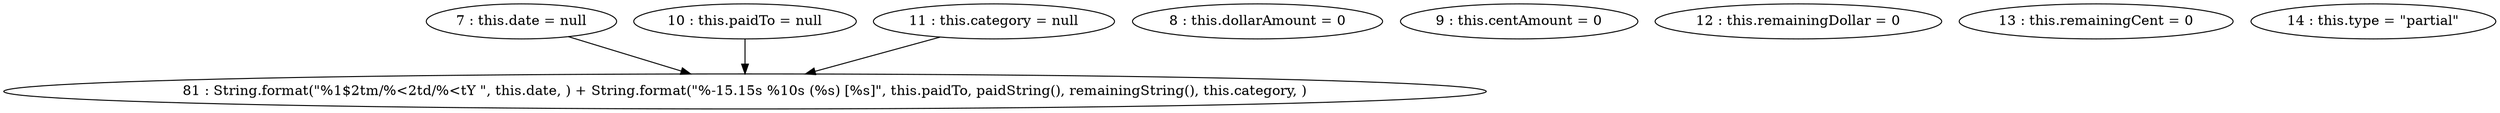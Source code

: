 digraph G {
"7 : this.date = null"
"7 : this.date = null" -> "81 : String.format(\"%1$2tm/%<2td/%<tY \", this.date, ) + String.format(\"%-15.15s %10s (%s) [%s]\", this.paidTo, paidString(), remainingString(), this.category, )"
"8 : this.dollarAmount = 0"
"9 : this.centAmount = 0"
"10 : this.paidTo = null"
"10 : this.paidTo = null" -> "81 : String.format(\"%1$2tm/%<2td/%<tY \", this.date, ) + String.format(\"%-15.15s %10s (%s) [%s]\", this.paidTo, paidString(), remainingString(), this.category, )"
"11 : this.category = null"
"11 : this.category = null" -> "81 : String.format(\"%1$2tm/%<2td/%<tY \", this.date, ) + String.format(\"%-15.15s %10s (%s) [%s]\", this.paidTo, paidString(), remainingString(), this.category, )"
"12 : this.remainingDollar = 0"
"13 : this.remainingCent = 0"
"14 : this.type = \"partial\""
"81 : String.format(\"%1$2tm/%<2td/%<tY \", this.date, ) + String.format(\"%-15.15s %10s (%s) [%s]\", this.paidTo, paidString(), remainingString(), this.category, )"
}